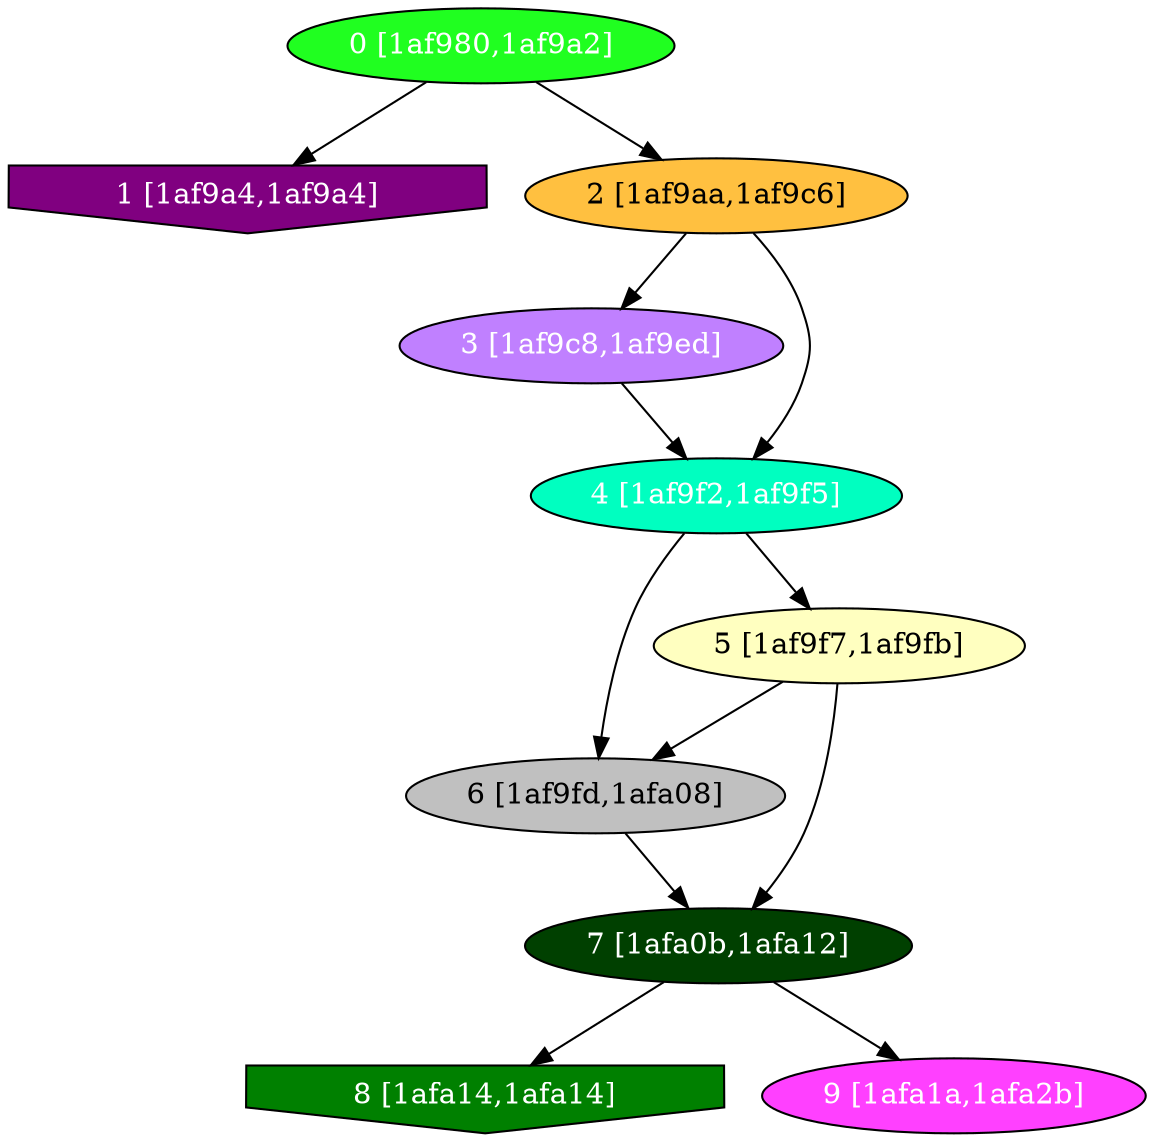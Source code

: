 diGraph libnss3{
	libnss3_0  [style=filled fillcolor="#20FF20" fontcolor="#ffffff" shape=oval label="0 [1af980,1af9a2]"]
	libnss3_1  [style=filled fillcolor="#800080" fontcolor="#ffffff" shape=invhouse label="1 [1af9a4,1af9a4]"]
	libnss3_2  [style=filled fillcolor="#FFC040" fontcolor="#000000" shape=oval label="2 [1af9aa,1af9c6]"]
	libnss3_3  [style=filled fillcolor="#C080FF" fontcolor="#ffffff" shape=oval label="3 [1af9c8,1af9ed]"]
	libnss3_4  [style=filled fillcolor="#00FFC0" fontcolor="#ffffff" shape=oval label="4 [1af9f2,1af9f5]"]
	libnss3_5  [style=filled fillcolor="#FFFFC0" fontcolor="#000000" shape=oval label="5 [1af9f7,1af9fb]"]
	libnss3_6  [style=filled fillcolor="#C0C0C0" fontcolor="#000000" shape=oval label="6 [1af9fd,1afa08]"]
	libnss3_7  [style=filled fillcolor="#004000" fontcolor="#ffffff" shape=oval label="7 [1afa0b,1afa12]"]
	libnss3_8  [style=filled fillcolor="#008000" fontcolor="#ffffff" shape=invhouse label="8 [1afa14,1afa14]"]
	libnss3_9  [style=filled fillcolor="#FF40FF" fontcolor="#ffffff" shape=oval label="9 [1afa1a,1afa2b]"]

	libnss3_0 -> libnss3_1
	libnss3_0 -> libnss3_2
	libnss3_2 -> libnss3_3
	libnss3_2 -> libnss3_4
	libnss3_3 -> libnss3_4
	libnss3_4 -> libnss3_5
	libnss3_4 -> libnss3_6
	libnss3_5 -> libnss3_6
	libnss3_5 -> libnss3_7
	libnss3_6 -> libnss3_7
	libnss3_7 -> libnss3_8
	libnss3_7 -> libnss3_9
}